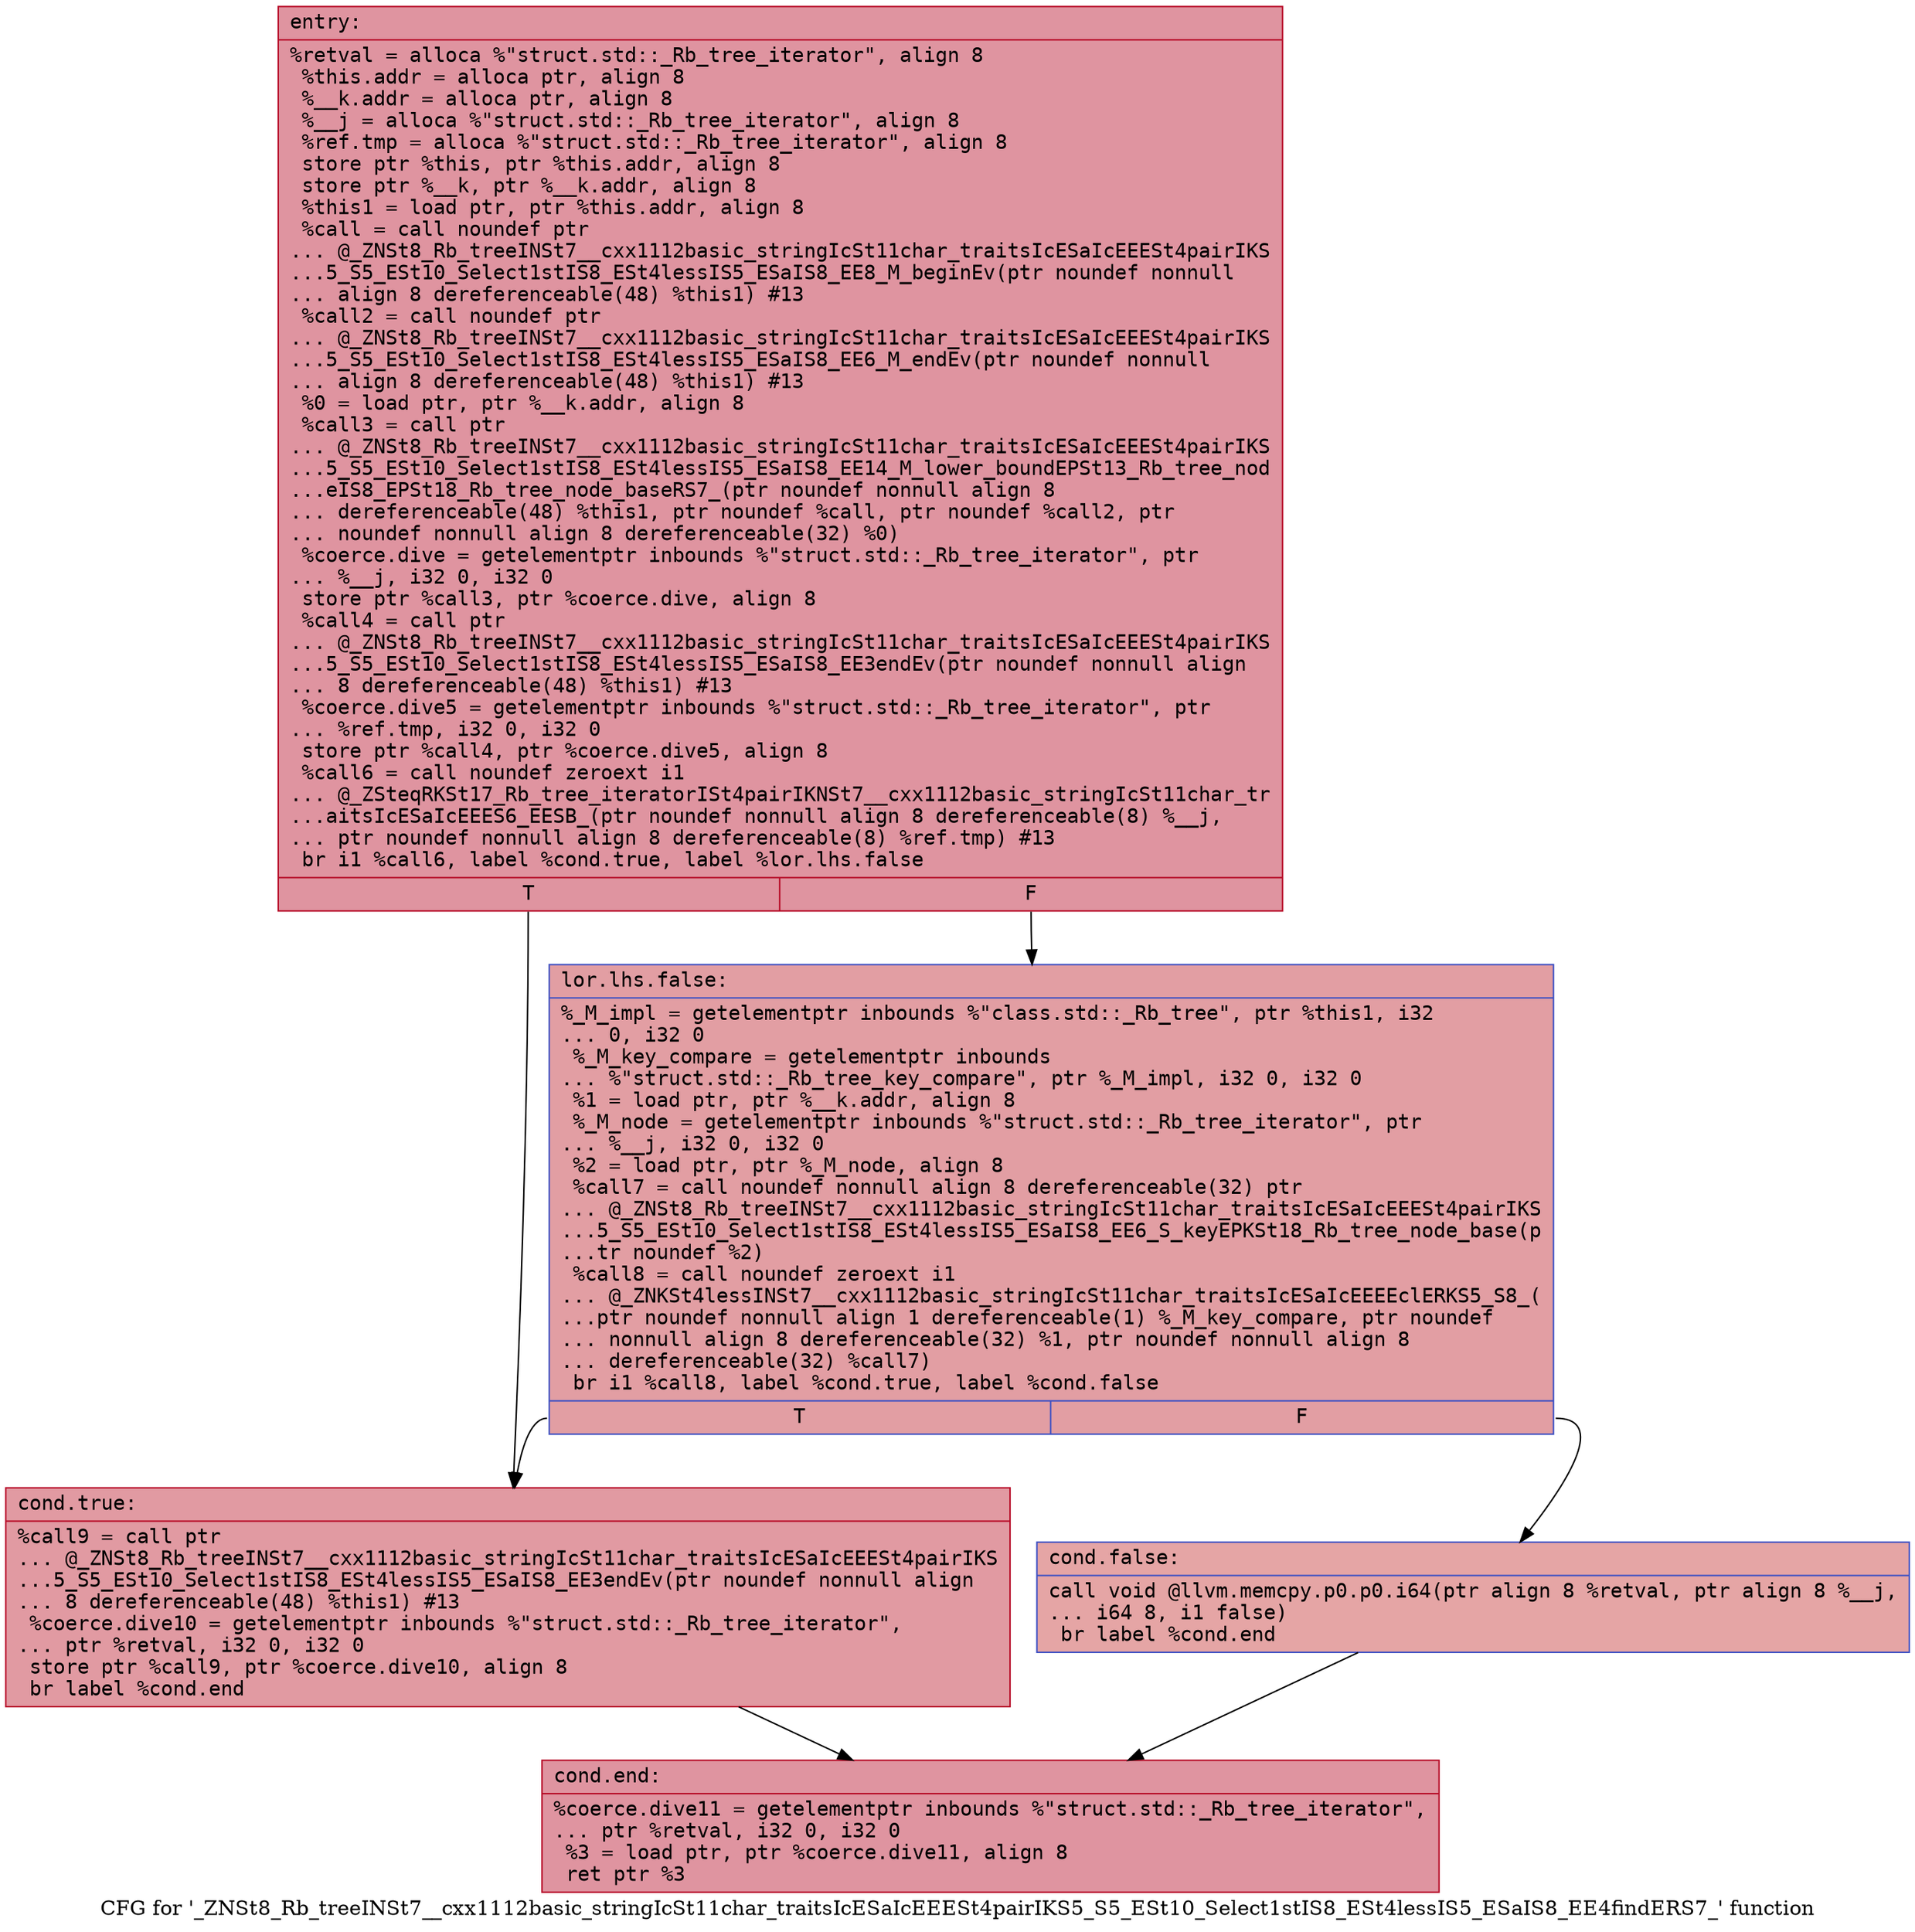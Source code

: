 digraph "CFG for '_ZNSt8_Rb_treeINSt7__cxx1112basic_stringIcSt11char_traitsIcESaIcEEESt4pairIKS5_S5_ESt10_Select1stIS8_ESt4lessIS5_ESaIS8_EE4findERS7_' function" {
	label="CFG for '_ZNSt8_Rb_treeINSt7__cxx1112basic_stringIcSt11char_traitsIcESaIcEEESt4pairIKS5_S5_ESt10_Select1stIS8_ESt4lessIS5_ESaIS8_EE4findERS7_' function";

	Node0x565291dc1080 [shape=record,color="#b70d28ff", style=filled, fillcolor="#b70d2870" fontname="Courier",label="{entry:\l|  %retval = alloca %\"struct.std::_Rb_tree_iterator\", align 8\l  %this.addr = alloca ptr, align 8\l  %__k.addr = alloca ptr, align 8\l  %__j = alloca %\"struct.std::_Rb_tree_iterator\", align 8\l  %ref.tmp = alloca %\"struct.std::_Rb_tree_iterator\", align 8\l  store ptr %this, ptr %this.addr, align 8\l  store ptr %__k, ptr %__k.addr, align 8\l  %this1 = load ptr, ptr %this.addr, align 8\l  %call = call noundef ptr\l... @_ZNSt8_Rb_treeINSt7__cxx1112basic_stringIcSt11char_traitsIcESaIcEEESt4pairIKS\l...5_S5_ESt10_Select1stIS8_ESt4lessIS5_ESaIS8_EE8_M_beginEv(ptr noundef nonnull\l... align 8 dereferenceable(48) %this1) #13\l  %call2 = call noundef ptr\l... @_ZNSt8_Rb_treeINSt7__cxx1112basic_stringIcSt11char_traitsIcESaIcEEESt4pairIKS\l...5_S5_ESt10_Select1stIS8_ESt4lessIS5_ESaIS8_EE6_M_endEv(ptr noundef nonnull\l... align 8 dereferenceable(48) %this1) #13\l  %0 = load ptr, ptr %__k.addr, align 8\l  %call3 = call ptr\l... @_ZNSt8_Rb_treeINSt7__cxx1112basic_stringIcSt11char_traitsIcESaIcEEESt4pairIKS\l...5_S5_ESt10_Select1stIS8_ESt4lessIS5_ESaIS8_EE14_M_lower_boundEPSt13_Rb_tree_nod\l...eIS8_EPSt18_Rb_tree_node_baseRS7_(ptr noundef nonnull align 8\l... dereferenceable(48) %this1, ptr noundef %call, ptr noundef %call2, ptr\l... noundef nonnull align 8 dereferenceable(32) %0)\l  %coerce.dive = getelementptr inbounds %\"struct.std::_Rb_tree_iterator\", ptr\l... %__j, i32 0, i32 0\l  store ptr %call3, ptr %coerce.dive, align 8\l  %call4 = call ptr\l... @_ZNSt8_Rb_treeINSt7__cxx1112basic_stringIcSt11char_traitsIcESaIcEEESt4pairIKS\l...5_S5_ESt10_Select1stIS8_ESt4lessIS5_ESaIS8_EE3endEv(ptr noundef nonnull align\l... 8 dereferenceable(48) %this1) #13\l  %coerce.dive5 = getelementptr inbounds %\"struct.std::_Rb_tree_iterator\", ptr\l... %ref.tmp, i32 0, i32 0\l  store ptr %call4, ptr %coerce.dive5, align 8\l  %call6 = call noundef zeroext i1\l... @_ZSteqRKSt17_Rb_tree_iteratorISt4pairIKNSt7__cxx1112basic_stringIcSt11char_tr\l...aitsIcESaIcEEES6_EESB_(ptr noundef nonnull align 8 dereferenceable(8) %__j,\l... ptr noundef nonnull align 8 dereferenceable(8) %ref.tmp) #13\l  br i1 %call6, label %cond.true, label %lor.lhs.false\l|{<s0>T|<s1>F}}"];
	Node0x565291dc1080:s0 -> Node0x565291dc2100[tooltip="entry -> cond.true\nProbability 50.00%" ];
	Node0x565291dc1080:s1 -> Node0x565291dc2180[tooltip="entry -> lor.lhs.false\nProbability 50.00%" ];
	Node0x565291dc2180 [shape=record,color="#3d50c3ff", style=filled, fillcolor="#be242e70" fontname="Courier",label="{lor.lhs.false:\l|  %_M_impl = getelementptr inbounds %\"class.std::_Rb_tree\", ptr %this1, i32\l... 0, i32 0\l  %_M_key_compare = getelementptr inbounds\l... %\"struct.std::_Rb_tree_key_compare\", ptr %_M_impl, i32 0, i32 0\l  %1 = load ptr, ptr %__k.addr, align 8\l  %_M_node = getelementptr inbounds %\"struct.std::_Rb_tree_iterator\", ptr\l... %__j, i32 0, i32 0\l  %2 = load ptr, ptr %_M_node, align 8\l  %call7 = call noundef nonnull align 8 dereferenceable(32) ptr\l... @_ZNSt8_Rb_treeINSt7__cxx1112basic_stringIcSt11char_traitsIcESaIcEEESt4pairIKS\l...5_S5_ESt10_Select1stIS8_ESt4lessIS5_ESaIS8_EE6_S_keyEPKSt18_Rb_tree_node_base(p\l...tr noundef %2)\l  %call8 = call noundef zeroext i1\l... @_ZNKSt4lessINSt7__cxx1112basic_stringIcSt11char_traitsIcESaIcEEEEclERKS5_S8_(\l...ptr noundef nonnull align 1 dereferenceable(1) %_M_key_compare, ptr noundef\l... nonnull align 8 dereferenceable(32) %1, ptr noundef nonnull align 8\l... dereferenceable(32) %call7)\l  br i1 %call8, label %cond.true, label %cond.false\l|{<s0>T|<s1>F}}"];
	Node0x565291dc2180:s0 -> Node0x565291dc2100[tooltip="lor.lhs.false -> cond.true\nProbability 50.00%" ];
	Node0x565291dc2180:s1 -> Node0x565291dc2970[tooltip="lor.lhs.false -> cond.false\nProbability 50.00%" ];
	Node0x565291dc2100 [shape=record,color="#b70d28ff", style=filled, fillcolor="#bb1b2c70" fontname="Courier",label="{cond.true:\l|  %call9 = call ptr\l... @_ZNSt8_Rb_treeINSt7__cxx1112basic_stringIcSt11char_traitsIcESaIcEEESt4pairIKS\l...5_S5_ESt10_Select1stIS8_ESt4lessIS5_ESaIS8_EE3endEv(ptr noundef nonnull align\l... 8 dereferenceable(48) %this1) #13\l  %coerce.dive10 = getelementptr inbounds %\"struct.std::_Rb_tree_iterator\",\l... ptr %retval, i32 0, i32 0\l  store ptr %call9, ptr %coerce.dive10, align 8\l  br label %cond.end\l}"];
	Node0x565291dc2100 -> Node0x565291dc2df0[tooltip="cond.true -> cond.end\nProbability 100.00%" ];
	Node0x565291dc2970 [shape=record,color="#3d50c3ff", style=filled, fillcolor="#c5333470" fontname="Courier",label="{cond.false:\l|  call void @llvm.memcpy.p0.p0.i64(ptr align 8 %retval, ptr align 8 %__j,\l... i64 8, i1 false)\l  br label %cond.end\l}"];
	Node0x565291dc2970 -> Node0x565291dc2df0[tooltip="cond.false -> cond.end\nProbability 100.00%" ];
	Node0x565291dc2df0 [shape=record,color="#b70d28ff", style=filled, fillcolor="#b70d2870" fontname="Courier",label="{cond.end:\l|  %coerce.dive11 = getelementptr inbounds %\"struct.std::_Rb_tree_iterator\",\l... ptr %retval, i32 0, i32 0\l  %3 = load ptr, ptr %coerce.dive11, align 8\l  ret ptr %3\l}"];
}
